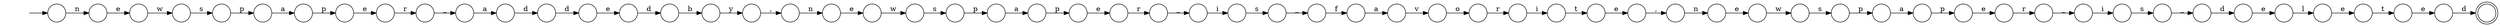 digraph Automaton {
  rankdir = LR;
  0 [shape=circle,label=""];
  0 -> 48 [label="t"]
  1 [shape=circle,label=""];
  1 -> 25 [label="s"]
  2 [shape=circle,label=""];
  2 -> 1 [label="i"]
  3 [shape=circle,label=""];
  3 -> 56 [label="e"]
  4 [shape=circle,label=""];
  4 -> 8 [label="p"]
  5 [shape=circle,label=""];
  5 -> 17 [label="b"]
  6 [shape=circle,label=""];
  6 -> 7 [label="s"]
  7 [shape=circle,label=""];
  7 -> 11 [label="p"]
  8 [shape=circle,label=""];
  8 -> 10 [label="e"]
  9 [shape=circle,label=""];
  9 -> 43 [label="a"]
  10 [shape=circle,label=""];
  10 -> 24 [label="r"]
  11 [shape=circle,label=""];
  11 -> 32 [label="a"]
  12 [shape=circle,label=""];
  12 -> 50 [label="s"]
  13 [shape=circle,label=""];
  13 -> 37 [label="s"]
  14 [shape=circle,label=""];
  14 -> 23 [label="s"]
  15 [shape=circle,label=""];
  15 -> 4 [label="a"]
  16 [shape=circle,label=""];
  16 -> 59 [label="e"]
  17 [shape=circle,label=""];
  17 -> 60 [label="y"]
  18 [shape=circle,label=""];
  18 -> 22 [label="e"]
  19 [shape=circle,label=""];
  19 -> 51 [label="r"]
  20 [shape=circle,label=""];
  20 -> 42 [label="d"]
  21 [shape=circle,label=""];
  21 -> 26 [label="e"]
  22 [shape=circle,label=""];
  22 -> 45 [label="d"]
  23 [shape=circle,label=""];
  23 -> 15 [label="p"]
  24 [shape=circle,label=""];
  24 -> 9 [label="_"]
  25 [shape=circle,label=""];
  25 -> 58 [label="_"]
  26 [shape=circle,label=""];
  26 -> 27 [label="r"]
  27 [shape=circle,label=""];
  27 -> 44 [label="_"]
  28 [shape=circle,label=""];
  28 -> 33 [label="e"]
  29 [shape=circle,label=""];
  29 -> 53 [label="e"]
  30 [shape=circle,label=""];
  30 -> 41 [label="f"]
  31 [shape=circle,label=""];
  31 -> 0 [label="i"]
  32 [shape=circle,label=""];
  32 -> 21 [label="p"]
  33 [shape=circle,label=""];
  33 -> 18 [label="t"]
  34 [shape=circle,label=""];
  initial [shape=plaintext,label=""];
  initial -> 34
  34 -> 52 [label="n"]
  35 [shape=circle,label=""];
  35 -> 19 [label="e"]
  36 [shape=circle,label=""];
  36 -> 39 [label=","]
  37 [shape=circle,label=""];
  37 -> 47 [label="p"]
  38 [shape=circle,label=""];
  38 -> 35 [label="p"]
  39 [shape=circle,label=""];
  39 -> 16 [label="n"]
  40 [shape=circle,label=""];
  40 -> 55 [label="o"]
  41 [shape=circle,label=""];
  41 -> 54 [label="a"]
  42 [shape=circle,label=""];
  42 -> 46 [label="e"]
  43 [shape=circle,label=""];
  43 -> 20 [label="d"]
  44 [shape=circle,label=""];
  44 -> 12 [label="i"]
  45 [shape=doublecircle,label=""];
  46 [shape=circle,label=""];
  46 -> 5 [label="d"]
  47 [shape=circle,label=""];
  47 -> 38 [label="a"]
  48 [shape=circle,label=""];
  48 -> 36 [label="e"]
  49 [shape=circle,label=""];
  49 -> 3 [label="n"]
  50 [shape=circle,label=""];
  50 -> 30 [label="_"]
  51 [shape=circle,label=""];
  51 -> 2 [label="_"]
  52 [shape=circle,label=""];
  52 -> 57 [label="e"]
  53 [shape=circle,label=""];
  53 -> 28 [label="l"]
  54 [shape=circle,label=""];
  54 -> 40 [label="v"]
  55 [shape=circle,label=""];
  55 -> 31 [label="r"]
  56 [shape=circle,label=""];
  56 -> 6 [label="w"]
  57 [shape=circle,label=""];
  57 -> 14 [label="w"]
  58 [shape=circle,label=""];
  58 -> 29 [label="d"]
  59 [shape=circle,label=""];
  59 -> 13 [label="w"]
  60 [shape=circle,label=""];
  60 -> 49 [label=","]
}
